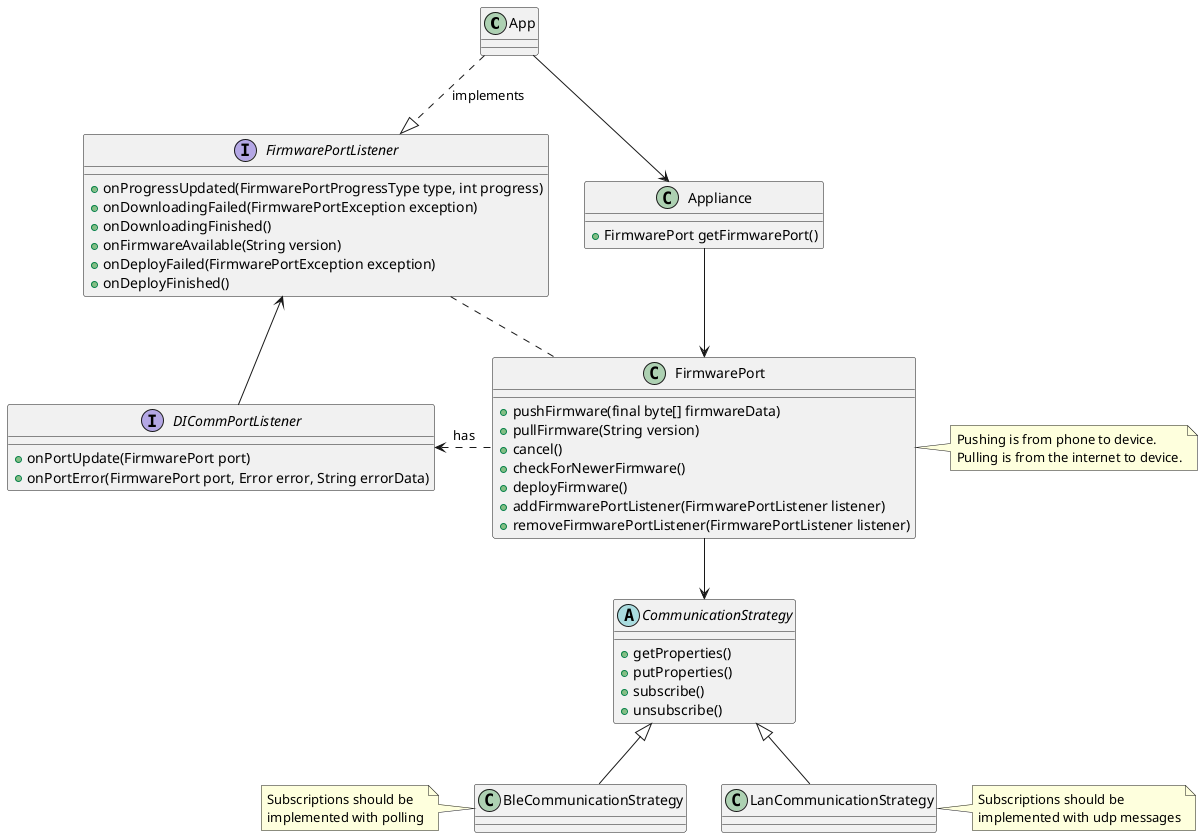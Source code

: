 @startuml

class App {
}

class Appliance {
    + FirmwarePort getFirmwarePort()
}

class FirmwarePort {
    + pushFirmware(final byte[] firmwareData)
    + pullFirmware(String version)
    + cancel()
    + checkForNewerFirmware()
    + deployFirmware()
    + addFirmwarePortListener(FirmwarePortListener listener)
    + removeFirmwarePortListener(FirmwarePortListener listener)
}
note right: Pushing is from phone to device.\nPulling is from the internet to device.

interface FirmwarePortListener {
    + onProgressUpdated(FirmwarePortProgressType type, int progress)
    + onDownloadingFailed(FirmwarePortException exception)
    + onDownloadingFinished()
    + onFirmwareAvailable(String version)
    + onDeployFailed(FirmwarePortException exception)
    + onDeployFinished()
}

interface DICommPortListener {
    + onPortUpdate(FirmwarePort port)
    + onPortError(FirmwarePort port, Error error, String errorData)
}

abstract class CommunicationStrategy {
    + getProperties()
    + putProperties()
    + subscribe()
    + unsubscribe()
}


class BleCommunicationStrategy {
}
note left : Subscriptions should be\nimplemented with polling

class LanCommunicationStrategy {
}
note right : Subscriptions should be\nimplemented with udp messages


App -down-> Appliance
App ..|> FirmwarePortListener : implements
Appliance -down-> FirmwarePort
FirmwarePort .. FirmwarePortListener
FirmwarePort .left.> DICommPortListener: has
DICommPortListener -up-> FirmwarePortListener
CommunicationStrategy <|-- LanCommunicationStrategy
CommunicationStrategy <|-- BleCommunicationStrategy
FirmwarePort --> CommunicationStrategy

@enduml
